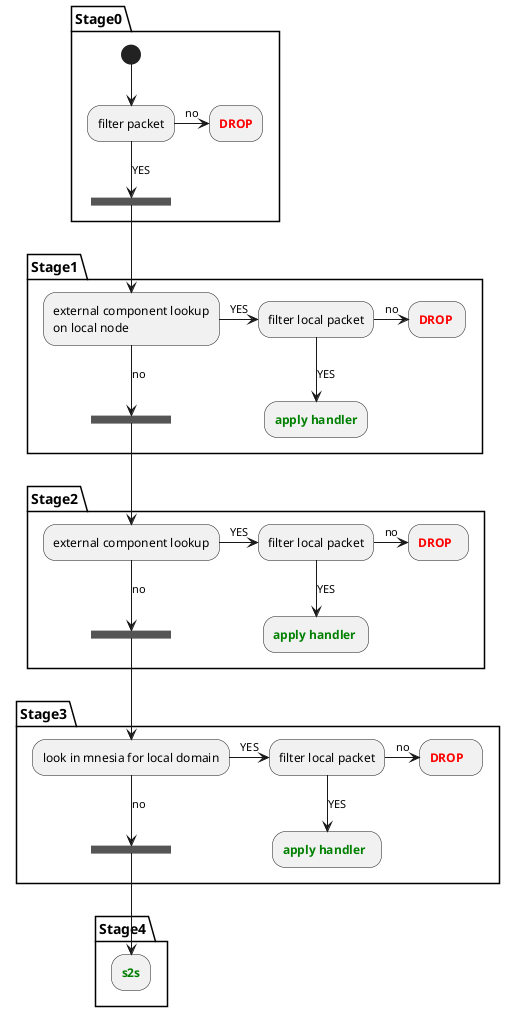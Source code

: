 @startuml
partition Stage0 {
(*) --> "filter packet"
"filter packet" -right-> [no] "<b><color:red>DROP</color></b>"
"filter packet" -down-> [YES] ===S1===
}

partition Stage1 {
===S1=== -down-> "external component lookup\non local node" as ext1
ext1 -right-> [YES] "filter local packet" as floc1
floc1 -right-> [no] "<b><color:red>DROP </color></b>"
floc1 --> [YES] "<b><color:green>apply handler</color></b>"
ext1 -down-> [no] ===S2===
}

partition Stage2 {
===S2=== -down-> "external component lookup" as ext2
ext2 -right-> [YES] "filter local packet" as floc2
floc2 -right-> [no] "<b><color:red>DROP  </color></b>"
floc2 --> [YES] "<b><color:green>apply handler </color></b>"
ext2 -down-> [no] ===S3===
}

partition Stage3 {
===S3=== -down-> "look in mnesia for local domain" as mnesia
mnesia -right-> [YES] "filter local packet" as floc3
floc3 -right-> [no] "<b><color:red>DROP   </color></b>"
floc3 --> [YES] "<b><color:green>apply handler  </color></b>"
mnesia -down-> [no] ===S4===
}
partition Stage4 {
===S4=== -down-> "<b><color:green>s2s</color></b>"
}
@enduml
